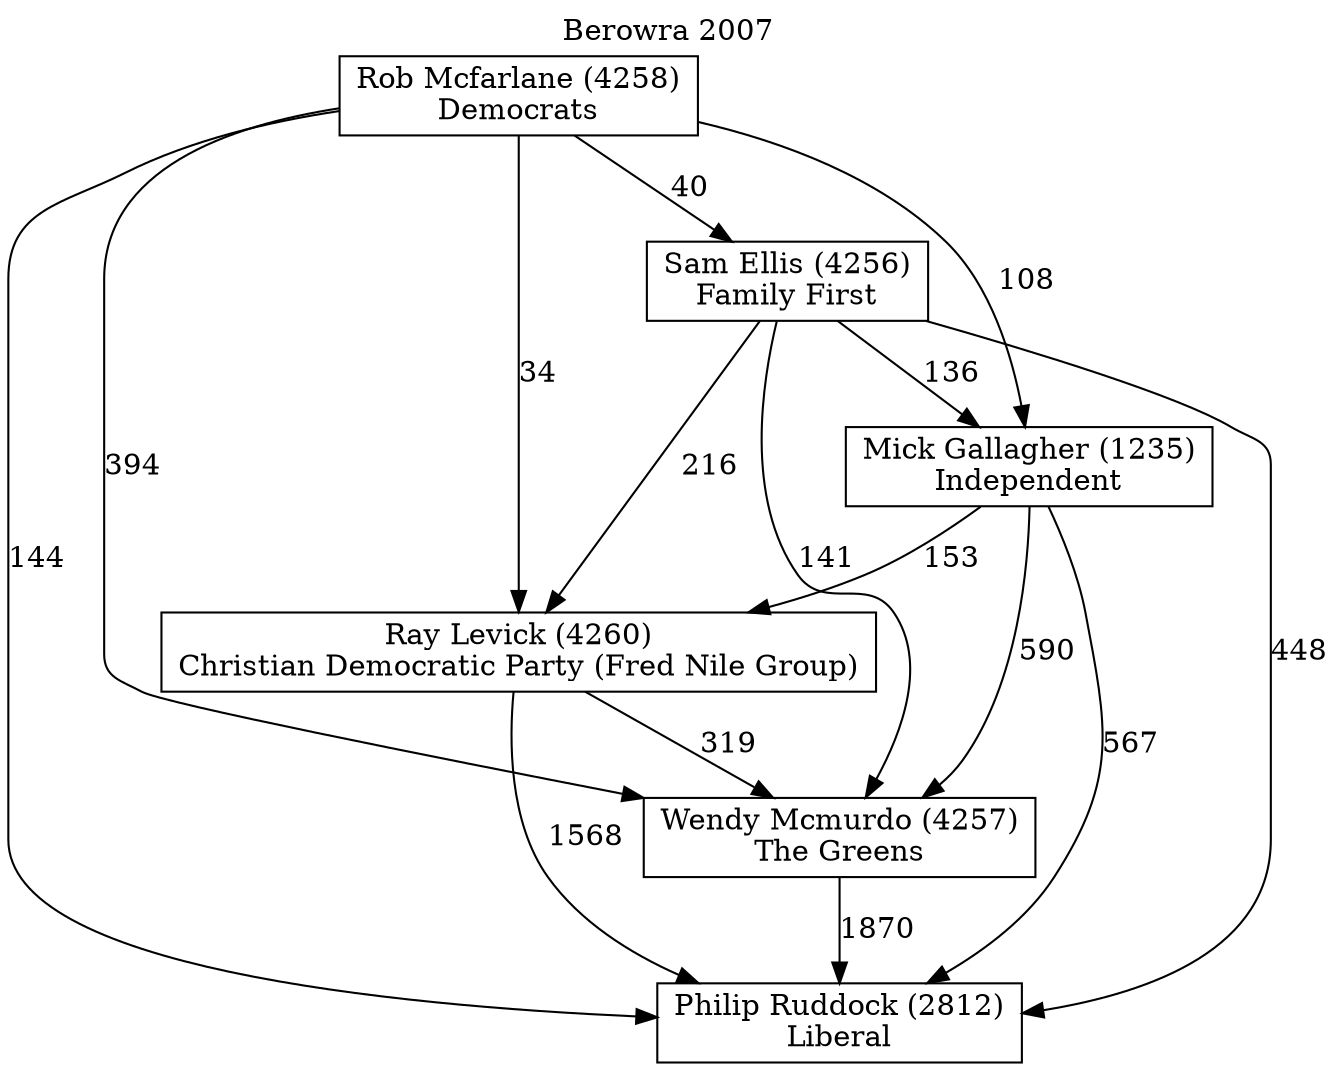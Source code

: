 // House preference flow
digraph "Philip Ruddock (2812)_Berowra_2007" {
	graph [label="Berowra 2007" labelloc=t mclimit=2]
	node [shape=box]
	"Philip Ruddock (2812)" [label="Philip Ruddock (2812)
Liberal"]
	"Wendy Mcmurdo (4257)" [label="Wendy Mcmurdo (4257)
The Greens"]
	"Ray Levick (4260)" [label="Ray Levick (4260)
Christian Democratic Party (Fred Nile Group)"]
	"Mick Gallagher (1235)" [label="Mick Gallagher (1235)
Independent"]
	"Sam Ellis (4256)" [label="Sam Ellis (4256)
Family First"]
	"Rob Mcfarlane (4258)" [label="Rob Mcfarlane (4258)
Democrats"]
	"Wendy Mcmurdo (4257)" -> "Philip Ruddock (2812)" [label=1870]
	"Ray Levick (4260)" -> "Wendy Mcmurdo (4257)" [label=319]
	"Mick Gallagher (1235)" -> "Ray Levick (4260)" [label=153]
	"Sam Ellis (4256)" -> "Mick Gallagher (1235)" [label=136]
	"Rob Mcfarlane (4258)" -> "Sam Ellis (4256)" [label=40]
	"Ray Levick (4260)" -> "Philip Ruddock (2812)" [label=1568]
	"Mick Gallagher (1235)" -> "Philip Ruddock (2812)" [label=567]
	"Sam Ellis (4256)" -> "Philip Ruddock (2812)" [label=448]
	"Rob Mcfarlane (4258)" -> "Philip Ruddock (2812)" [label=144]
	"Rob Mcfarlane (4258)" -> "Mick Gallagher (1235)" [label=108]
	"Sam Ellis (4256)" -> "Ray Levick (4260)" [label=216]
	"Rob Mcfarlane (4258)" -> "Ray Levick (4260)" [label=34]
	"Mick Gallagher (1235)" -> "Wendy Mcmurdo (4257)" [label=590]
	"Sam Ellis (4256)" -> "Wendy Mcmurdo (4257)" [label=141]
	"Rob Mcfarlane (4258)" -> "Wendy Mcmurdo (4257)" [label=394]
}
